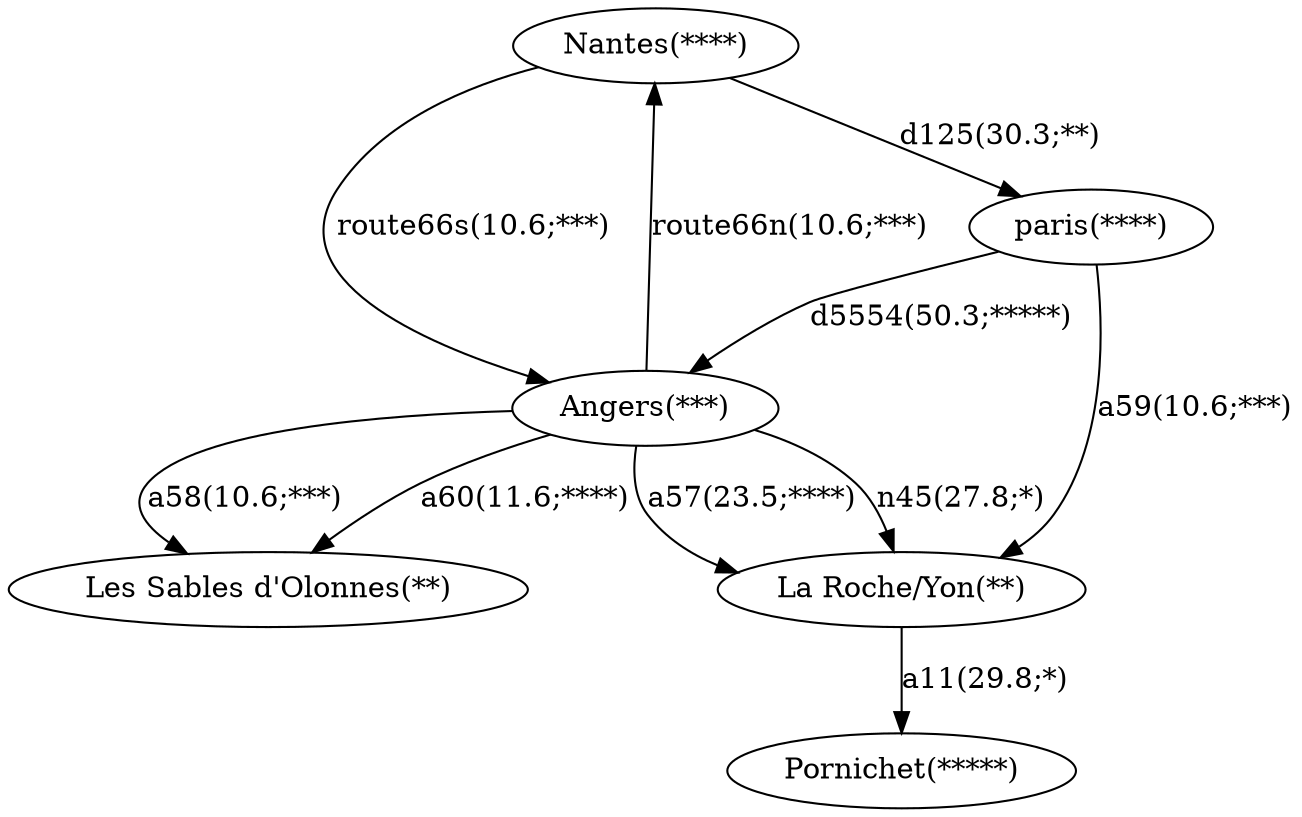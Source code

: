 digraph {
"Nantes" [label="Nantes(****)"];
"Angers" [label="Angers(***)"];
"Les Sables d'Olonnes" [label="Les Sables d'Olonnes(**)"];
"La Roche/Yon" [label="La Roche/Yon(**)"];
"Pornichet" [label="Pornichet(*****)"];
"paris" [label="paris(****)"];
"Nantes" -> "Angers" [label="route66s(10.6;***)"];
"Angers" -> "La Roche/Yon" [label="a57(23.5;****)"];
"La Roche/Yon" -> "Pornichet" [label="a11(29.8;*)"];
"Angers" -> "Nantes" [label="route66n(10.6;***)"];
"paris" -> "La Roche/Yon" [label="a59(10.6;***)"];
"Angers" -> "Les Sables d'Olonnes" [label="a58(10.6;***)"];
"Angers" -> "Les Sables d'Olonnes" [label="a60(11.6;****)"];
"paris" -> "Angers" [label="d5554(50.3;*****)"];
"Nantes" -> "paris" [label="d125(30.3;**)"];
"Angers" -> "La Roche/Yon" [label="n45(27.8;*)"];
}